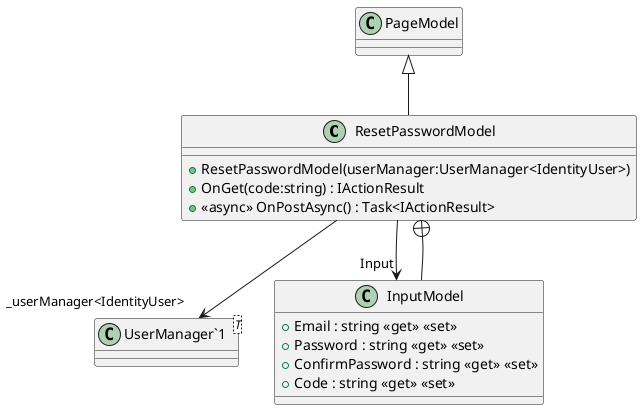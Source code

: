 @startuml
class ResetPasswordModel {
    + ResetPasswordModel(userManager:UserManager<IdentityUser>)
    + OnGet(code:string) : IActionResult
    + <<async>> OnPostAsync() : Task<IActionResult>
}
class "UserManager`1"<T> {
}
class InputModel {
    + Email : string <<get>> <<set>>
    + Password : string <<get>> <<set>>
    + ConfirmPassword : string <<get>> <<set>>
    + Code : string <<get>> <<set>>
}
PageModel <|-- ResetPasswordModel
ResetPasswordModel --> "_userManager<IdentityUser>" "UserManager`1"
ResetPasswordModel --> "Input" InputModel
ResetPasswordModel +-- InputModel
@enduml

